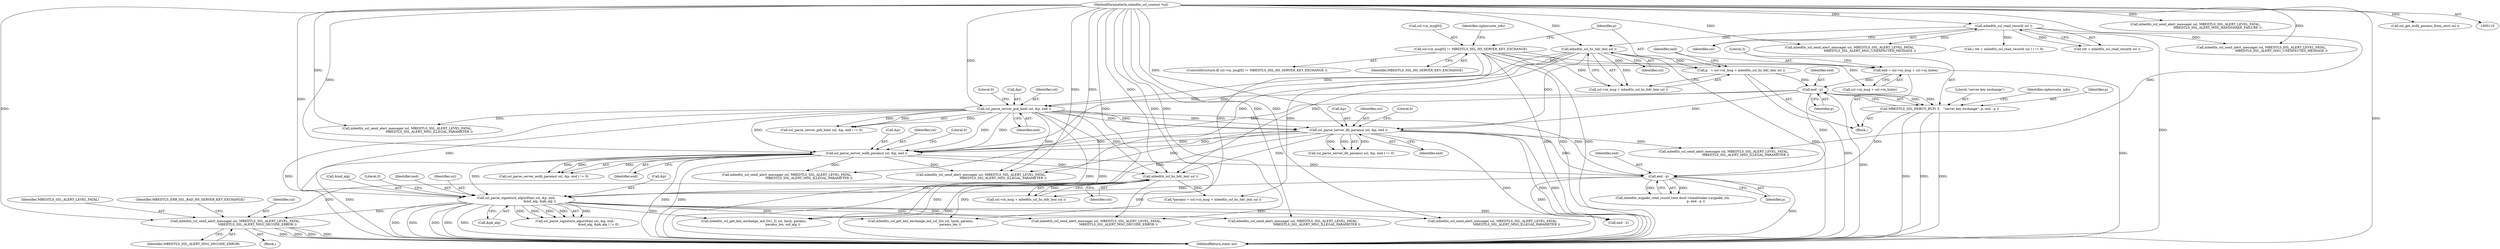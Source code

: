 digraph "0_mbedtls_a1098f81c252b317ad34ea978aea2bc47760b215@API" {
"1000604" [label="(Call,mbedtls_ssl_send_alert_message( ssl, MBEDTLS_SSL_ALERT_LEVEL_FATAL,\n                                            MBEDTLS_SSL_ALERT_MSG_DECODE_ERROR ))"];
"1000482" [label="(Call,mbedtls_ssl_hs_hdr_len( ssl ))"];
"1000274" [label="(Call,mbedtls_ssl_hs_hdr_len( ssl ))"];
"1000205" [label="(Call,mbedtls_ssl_read_record( ssl ))"];
"1000111" [label="(MethodParameterIn,mbedtls_ssl_context *ssl)"];
"1000363" [label="(Call,ssl_parse_server_dh_params( ssl, &p, end ))"];
"1000319" [label="(Call,ssl_parse_server_psk_hint( ssl, &p, end ))"];
"1000289" [label="(Call,end - p)"];
"1000276" [label="(Call,end = ssl->in_msg + ssl->in_hslen)"];
"1000232" [label="(Call,ssl->in_msg[0] != MBEDTLS_SSL_HS_SERVER_KEY_EXCHANGE)"];
"1000268" [label="(Call,p   = ssl->in_msg + mbedtls_ssl_hs_hdr_len( ssl ))"];
"1000401" [label="(Call,ssl_parse_server_ecdh_params( ssl, &p, end ))"];
"1000499" [label="(Call,ssl_parse_signature_algorithm( ssl, &p, end,\n                                               &md_alg, &pk_alg ))"];
"1000435" [label="(Call,end - p)"];
"1000285" [label="(Call,MBEDTLS_SSL_DEBUG_BUF( 3,   \"server key exchange\", p, end - p ))"];
"1000205" [label="(Call,mbedtls_ssl_read_record( ssl ))"];
"1000268" [label="(Call,p   = ssl->in_msg + mbedtls_ssl_hs_hdr_len( ssl ))"];
"1000368" [label="(Literal,0)"];
"1000447" [label="(Call,mbedtls_ssl_send_alert_message( ssl, MBEDTLS_SSL_ALERT_LEVEL_FATAL,\n                                            MBEDTLS_SSL_ALERT_MSG_ILLEGAL_PARAMETER ))"];
"1000600" [label="(Block,)"];
"1000269" [label="(Identifier,p)"];
"1000501" [label="(Call,&p)"];
"1000287" [label="(Literal,\"server key exchange\")"];
"1000274" [label="(Call,mbedtls_ssl_hs_hdr_len( ssl ))"];
"1000609" [label="(Identifier,MBEDTLS_ERR_SSL_BAD_HS_SERVER_KEY_EXCHANGE)"];
"1000403" [label="(Call,&p)"];
"1000647" [label="(Call,mbedtls_ssl_get_key_exchange_md_tls1_2( ssl, hash, params,\n                                                          params_len, md_alg ))"];
"1000528" [label="(Call,mbedtls_ssl_send_alert_message( ssl, MBEDTLS_SSL_ALERT_LEVEL_FATAL,\n                                                MBEDTLS_SSL_ALERT_MSG_ILLEGAL_PARAMETER ))"];
"1000401" [label="(Call,ssl_parse_server_ecdh_params( ssl, &p, end ))"];
"1000321" [label="(Call,&p)"];
"1000112" [label="(Block,)"];
"1000499" [label="(Call,ssl_parse_signature_algorithm( ssl, &p, end,\n                                               &md_alg, &pk_alg ))"];
"1000275" [label="(Identifier,ssl)"];
"1000362" [label="(Call,ssl_parse_server_dh_params( ssl, &p, end ) != 0)"];
"1000318" [label="(Call,ssl_parse_server_psk_hint( ssl, &p, end ) != 0)"];
"1000203" [label="(Call,ret = mbedtls_ssl_read_record( ssl ))"];
"1000365" [label="(Call,&p)"];
"1000278" [label="(Call,ssl->in_msg + ssl->in_hslen)"];
"1000402" [label="(Identifier,ssl)"];
"1000605" [label="(Identifier,ssl)"];
"1000373" [label="(Call,mbedtls_ssl_send_alert_message( ssl, MBEDTLS_SSL_ALERT_LEVEL_FATAL,\n                                            MBEDTLS_SSL_ALERT_MSG_ILLEGAL_PARAMETER ))"];
"1000320" [label="(Identifier,ssl)"];
"1000506" [label="(Call,&pk_alg)"];
"1000504" [label="(Call,&md_alg)"];
"1000367" [label="(Identifier,end)"];
"1000508" [label="(Literal,0)"];
"1000604" [label="(Call,mbedtls_ssl_send_alert_message( ssl, MBEDTLS_SSL_ALERT_LEVEL_FATAL,\n                                            MBEDTLS_SSL_ALERT_MSG_DECODE_ERROR ))"];
"1000296" [label="(Identifier,ciphersuite_info)"];
"1000364" [label="(Identifier,ssl)"];
"1000483" [label="(Identifier,ssl)"];
"1000503" [label="(Identifier,end)"];
"1000206" [label="(Identifier,ssl)"];
"1000270" [label="(Call,ssl->in_msg + mbedtls_ssl_hs_hdr_len( ssl ))"];
"1000225" [label="(Call,mbedtls_ssl_send_alert_message( ssl, MBEDTLS_SSL_ALERT_LEVEL_FATAL,\n                                        MBEDTLS_SSL_ALERT_MSG_UNEXPECTED_MESSAGE ))"];
"1000277" [label="(Identifier,end)"];
"1000625" [label="(Call,mbedtls_ssl_get_key_exchange_md_ssl_tls( ssl, hash, params,\n                                                           params_len ))"];
"1000323" [label="(Identifier,end)"];
"1000233" [label="(Call,ssl->in_msg[0])"];
"1000202" [label="(Call,( ret = mbedtls_ssl_read_record( ssl ) ) != 0)"];
"1000476" [label="(Call,*params = ssl->in_msg + mbedtls_ssl_hs_hdr_len( ssl ))"];
"1000427" [label="(Call,mbedtls_ecjpake_read_round_two( &ssl->handshake->ecjpake_ctx,\n                                              p, end - p ))"];
"1000437" [label="(Identifier,p)"];
"1000411" [label="(Call,mbedtls_ssl_send_alert_message( ssl, MBEDTLS_SSL_ALERT_LEVEL_FATAL,\n                                            MBEDTLS_SSL_ALERT_MSG_ILLEGAL_PARAMETER ))"];
"1000406" [label="(Literal,0)"];
"1000262" [label="(Call,mbedtls_ssl_send_alert_message( ssl, MBEDTLS_SSL_ALERT_LEVEL_FATAL,\n                                        MBEDTLS_SSL_ALERT_MSG_UNEXPECTED_MESSAGE ))"];
"1000180" [label="(Call,mbedtls_ssl_send_alert_message( ssl, MBEDTLS_SSL_ALERT_LEVEL_FATAL,\n                                            MBEDTLS_SSL_ALERT_MSG_HANDSHAKE_FAILURE ))"];
"1000405" [label="(Identifier,end)"];
"1000607" [label="(Identifier,MBEDTLS_SSL_ALERT_MSG_DECODE_ERROR)"];
"1000324" [label="(Literal,0)"];
"1000435" [label="(Call,end - p)"];
"1000244" [label="(Identifier,ciphersuite_info)"];
"1000285" [label="(Call,MBEDTLS_SSL_DEBUG_BUF( 3,   \"server key exchange\", p, end - p ))"];
"1000276" [label="(Call,end = ssl->in_msg + ssl->in_hslen)"];
"1000288" [label="(Identifier,p)"];
"1000478" [label="(Call,ssl->in_msg + mbedtls_ssl_hs_hdr_len( ssl ))"];
"1000289" [label="(Call,end - p)"];
"1000363" [label="(Call,ssl_parse_server_dh_params( ssl, &p, end ))"];
"1000290" [label="(Identifier,end)"];
"1000329" [label="(Call,mbedtls_ssl_send_alert_message( ssl, MBEDTLS_SSL_ALERT_LEVEL_FATAL,\n                                            MBEDTLS_SSL_ALERT_MSG_ILLEGAL_PARAMETER ))"];
"1000232" [label="(Call,ssl->in_msg[0] != MBEDTLS_SSL_HS_SERVER_KEY_EXCHANGE)"];
"1000436" [label="(Identifier,end)"];
"1000238" [label="(Identifier,MBEDTLS_SSL_HS_SERVER_KEY_EXCHANGE)"];
"1000760" [label="(MethodReturn,static int)"];
"1000291" [label="(Identifier,p)"];
"1000606" [label="(Identifier,MBEDTLS_SSL_ALERT_LEVEL_FATAL)"];
"1000319" [label="(Call,ssl_parse_server_psk_hint( ssl, &p, end ))"];
"1000498" [label="(Call,ssl_parse_signature_algorithm( ssl, &p, end,\n                                               &md_alg, &pk_alg ) != 0)"];
"1000231" [label="(ControlStructure,if( ssl->in_msg[0] != MBEDTLS_SSL_HS_SERVER_KEY_EXCHANGE ))"];
"1000286" [label="(Literal,3)"];
"1000567" [label="(Call,end - 2)"];
"1000500" [label="(Identifier,ssl)"];
"1000482" [label="(Call,mbedtls_ssl_hs_hdr_len( ssl ))"];
"1000400" [label="(Call,ssl_parse_server_ecdh_params( ssl, &p, end ) != 0)"];
"1000574" [label="(Call,mbedtls_ssl_send_alert_message( ssl, MBEDTLS_SSL_ALERT_LEVEL_FATAL,\n                                            MBEDTLS_SSL_ALERT_MSG_DECODE_ERROR ))"];
"1000513" [label="(Call,mbedtls_ssl_send_alert_message( ssl, MBEDTLS_SSL_ALERT_LEVEL_FATAL,\n                                                MBEDTLS_SSL_ALERT_MSG_ILLEGAL_PARAMETER ))"];
"1000111" [label="(MethodParameterIn,mbedtls_ssl_context *ssl)"];
"1000172" [label="(Call,ssl_get_ecdh_params_from_cert( ssl ))"];
"1000604" -> "1000600"  [label="AST: "];
"1000604" -> "1000607"  [label="CFG: "];
"1000605" -> "1000604"  [label="AST: "];
"1000606" -> "1000604"  [label="AST: "];
"1000607" -> "1000604"  [label="AST: "];
"1000609" -> "1000604"  [label="CFG: "];
"1000604" -> "1000760"  [label="DDG: "];
"1000604" -> "1000760"  [label="DDG: "];
"1000604" -> "1000760"  [label="DDG: "];
"1000604" -> "1000760"  [label="DDG: "];
"1000482" -> "1000604"  [label="DDG: "];
"1000499" -> "1000604"  [label="DDG: "];
"1000111" -> "1000604"  [label="DDG: "];
"1000482" -> "1000478"  [label="AST: "];
"1000482" -> "1000483"  [label="CFG: "];
"1000483" -> "1000482"  [label="AST: "];
"1000478" -> "1000482"  [label="CFG: "];
"1000482" -> "1000760"  [label="DDG: "];
"1000482" -> "1000476"  [label="DDG: "];
"1000482" -> "1000478"  [label="DDG: "];
"1000274" -> "1000482"  [label="DDG: "];
"1000363" -> "1000482"  [label="DDG: "];
"1000401" -> "1000482"  [label="DDG: "];
"1000319" -> "1000482"  [label="DDG: "];
"1000111" -> "1000482"  [label="DDG: "];
"1000482" -> "1000499"  [label="DDG: "];
"1000482" -> "1000574"  [label="DDG: "];
"1000482" -> "1000625"  [label="DDG: "];
"1000482" -> "1000647"  [label="DDG: "];
"1000274" -> "1000270"  [label="AST: "];
"1000274" -> "1000275"  [label="CFG: "];
"1000275" -> "1000274"  [label="AST: "];
"1000270" -> "1000274"  [label="CFG: "];
"1000274" -> "1000760"  [label="DDG: "];
"1000274" -> "1000268"  [label="DDG: "];
"1000274" -> "1000270"  [label="DDG: "];
"1000205" -> "1000274"  [label="DDG: "];
"1000111" -> "1000274"  [label="DDG: "];
"1000274" -> "1000319"  [label="DDG: "];
"1000274" -> "1000363"  [label="DDG: "];
"1000274" -> "1000401"  [label="DDG: "];
"1000274" -> "1000447"  [label="DDG: "];
"1000205" -> "1000203"  [label="AST: "];
"1000205" -> "1000206"  [label="CFG: "];
"1000206" -> "1000205"  [label="AST: "];
"1000203" -> "1000205"  [label="CFG: "];
"1000205" -> "1000760"  [label="DDG: "];
"1000205" -> "1000202"  [label="DDG: "];
"1000205" -> "1000203"  [label="DDG: "];
"1000111" -> "1000205"  [label="DDG: "];
"1000205" -> "1000225"  [label="DDG: "];
"1000205" -> "1000262"  [label="DDG: "];
"1000111" -> "1000110"  [label="AST: "];
"1000111" -> "1000760"  [label="DDG: "];
"1000111" -> "1000172"  [label="DDG: "];
"1000111" -> "1000180"  [label="DDG: "];
"1000111" -> "1000225"  [label="DDG: "];
"1000111" -> "1000262"  [label="DDG: "];
"1000111" -> "1000319"  [label="DDG: "];
"1000111" -> "1000329"  [label="DDG: "];
"1000111" -> "1000363"  [label="DDG: "];
"1000111" -> "1000373"  [label="DDG: "];
"1000111" -> "1000401"  [label="DDG: "];
"1000111" -> "1000411"  [label="DDG: "];
"1000111" -> "1000447"  [label="DDG: "];
"1000111" -> "1000499"  [label="DDG: "];
"1000111" -> "1000513"  [label="DDG: "];
"1000111" -> "1000528"  [label="DDG: "];
"1000111" -> "1000574"  [label="DDG: "];
"1000111" -> "1000625"  [label="DDG: "];
"1000111" -> "1000647"  [label="DDG: "];
"1000363" -> "1000362"  [label="AST: "];
"1000363" -> "1000367"  [label="CFG: "];
"1000364" -> "1000363"  [label="AST: "];
"1000365" -> "1000363"  [label="AST: "];
"1000367" -> "1000363"  [label="AST: "];
"1000368" -> "1000363"  [label="CFG: "];
"1000363" -> "1000760"  [label="DDG: "];
"1000363" -> "1000760"  [label="DDG: "];
"1000363" -> "1000760"  [label="DDG: "];
"1000363" -> "1000362"  [label="DDG: "];
"1000363" -> "1000362"  [label="DDG: "];
"1000363" -> "1000362"  [label="DDG: "];
"1000319" -> "1000363"  [label="DDG: "];
"1000319" -> "1000363"  [label="DDG: "];
"1000319" -> "1000363"  [label="DDG: "];
"1000289" -> "1000363"  [label="DDG: "];
"1000363" -> "1000373"  [label="DDG: "];
"1000363" -> "1000401"  [label="DDG: "];
"1000363" -> "1000401"  [label="DDG: "];
"1000363" -> "1000401"  [label="DDG: "];
"1000363" -> "1000435"  [label="DDG: "];
"1000363" -> "1000447"  [label="DDG: "];
"1000363" -> "1000499"  [label="DDG: "];
"1000319" -> "1000318"  [label="AST: "];
"1000319" -> "1000323"  [label="CFG: "];
"1000320" -> "1000319"  [label="AST: "];
"1000321" -> "1000319"  [label="AST: "];
"1000323" -> "1000319"  [label="AST: "];
"1000324" -> "1000319"  [label="CFG: "];
"1000319" -> "1000760"  [label="DDG: "];
"1000319" -> "1000760"  [label="DDG: "];
"1000319" -> "1000760"  [label="DDG: "];
"1000319" -> "1000318"  [label="DDG: "];
"1000319" -> "1000318"  [label="DDG: "];
"1000319" -> "1000318"  [label="DDG: "];
"1000289" -> "1000319"  [label="DDG: "];
"1000319" -> "1000329"  [label="DDG: "];
"1000319" -> "1000401"  [label="DDG: "];
"1000319" -> "1000401"  [label="DDG: "];
"1000319" -> "1000401"  [label="DDG: "];
"1000319" -> "1000435"  [label="DDG: "];
"1000319" -> "1000447"  [label="DDG: "];
"1000319" -> "1000499"  [label="DDG: "];
"1000289" -> "1000285"  [label="AST: "];
"1000289" -> "1000291"  [label="CFG: "];
"1000290" -> "1000289"  [label="AST: "];
"1000291" -> "1000289"  [label="AST: "];
"1000285" -> "1000289"  [label="CFG: "];
"1000289" -> "1000760"  [label="DDG: "];
"1000289" -> "1000285"  [label="DDG: "];
"1000289" -> "1000285"  [label="DDG: "];
"1000276" -> "1000289"  [label="DDG: "];
"1000268" -> "1000289"  [label="DDG: "];
"1000289" -> "1000401"  [label="DDG: "];
"1000289" -> "1000435"  [label="DDG: "];
"1000276" -> "1000112"  [label="AST: "];
"1000276" -> "1000278"  [label="CFG: "];
"1000277" -> "1000276"  [label="AST: "];
"1000278" -> "1000276"  [label="AST: "];
"1000286" -> "1000276"  [label="CFG: "];
"1000276" -> "1000760"  [label="DDG: "];
"1000232" -> "1000276"  [label="DDG: "];
"1000232" -> "1000231"  [label="AST: "];
"1000232" -> "1000238"  [label="CFG: "];
"1000233" -> "1000232"  [label="AST: "];
"1000238" -> "1000232"  [label="AST: "];
"1000244" -> "1000232"  [label="CFG: "];
"1000269" -> "1000232"  [label="CFG: "];
"1000232" -> "1000760"  [label="DDG: "];
"1000232" -> "1000760"  [label="DDG: "];
"1000232" -> "1000760"  [label="DDG: "];
"1000232" -> "1000268"  [label="DDG: "];
"1000232" -> "1000270"  [label="DDG: "];
"1000232" -> "1000278"  [label="DDG: "];
"1000232" -> "1000476"  [label="DDG: "];
"1000232" -> "1000478"  [label="DDG: "];
"1000268" -> "1000112"  [label="AST: "];
"1000268" -> "1000270"  [label="CFG: "];
"1000269" -> "1000268"  [label="AST: "];
"1000270" -> "1000268"  [label="AST: "];
"1000277" -> "1000268"  [label="CFG: "];
"1000268" -> "1000760"  [label="DDG: "];
"1000401" -> "1000400"  [label="AST: "];
"1000401" -> "1000405"  [label="CFG: "];
"1000402" -> "1000401"  [label="AST: "];
"1000403" -> "1000401"  [label="AST: "];
"1000405" -> "1000401"  [label="AST: "];
"1000406" -> "1000401"  [label="CFG: "];
"1000401" -> "1000760"  [label="DDG: "];
"1000401" -> "1000760"  [label="DDG: "];
"1000401" -> "1000760"  [label="DDG: "];
"1000401" -> "1000400"  [label="DDG: "];
"1000401" -> "1000400"  [label="DDG: "];
"1000401" -> "1000400"  [label="DDG: "];
"1000401" -> "1000411"  [label="DDG: "];
"1000401" -> "1000435"  [label="DDG: "];
"1000401" -> "1000447"  [label="DDG: "];
"1000401" -> "1000499"  [label="DDG: "];
"1000499" -> "1000498"  [label="AST: "];
"1000499" -> "1000506"  [label="CFG: "];
"1000500" -> "1000499"  [label="AST: "];
"1000501" -> "1000499"  [label="AST: "];
"1000503" -> "1000499"  [label="AST: "];
"1000504" -> "1000499"  [label="AST: "];
"1000506" -> "1000499"  [label="AST: "];
"1000508" -> "1000499"  [label="CFG: "];
"1000499" -> "1000760"  [label="DDG: "];
"1000499" -> "1000760"  [label="DDG: "];
"1000499" -> "1000760"  [label="DDG: "];
"1000499" -> "1000760"  [label="DDG: "];
"1000499" -> "1000760"  [label="DDG: "];
"1000499" -> "1000498"  [label="DDG: "];
"1000499" -> "1000498"  [label="DDG: "];
"1000499" -> "1000498"  [label="DDG: "];
"1000499" -> "1000498"  [label="DDG: "];
"1000499" -> "1000498"  [label="DDG: "];
"1000435" -> "1000499"  [label="DDG: "];
"1000499" -> "1000513"  [label="DDG: "];
"1000499" -> "1000528"  [label="DDG: "];
"1000499" -> "1000567"  [label="DDG: "];
"1000499" -> "1000574"  [label="DDG: "];
"1000499" -> "1000625"  [label="DDG: "];
"1000499" -> "1000647"  [label="DDG: "];
"1000435" -> "1000427"  [label="AST: "];
"1000435" -> "1000437"  [label="CFG: "];
"1000436" -> "1000435"  [label="AST: "];
"1000437" -> "1000435"  [label="AST: "];
"1000427" -> "1000435"  [label="CFG: "];
"1000435" -> "1000760"  [label="DDG: "];
"1000435" -> "1000427"  [label="DDG: "];
"1000435" -> "1000427"  [label="DDG: "];
"1000285" -> "1000435"  [label="DDG: "];
"1000435" -> "1000567"  [label="DDG: "];
"1000285" -> "1000112"  [label="AST: "];
"1000286" -> "1000285"  [label="AST: "];
"1000287" -> "1000285"  [label="AST: "];
"1000288" -> "1000285"  [label="AST: "];
"1000296" -> "1000285"  [label="CFG: "];
"1000285" -> "1000760"  [label="DDG: "];
"1000285" -> "1000760"  [label="DDG: "];
"1000285" -> "1000760"  [label="DDG: "];
}

